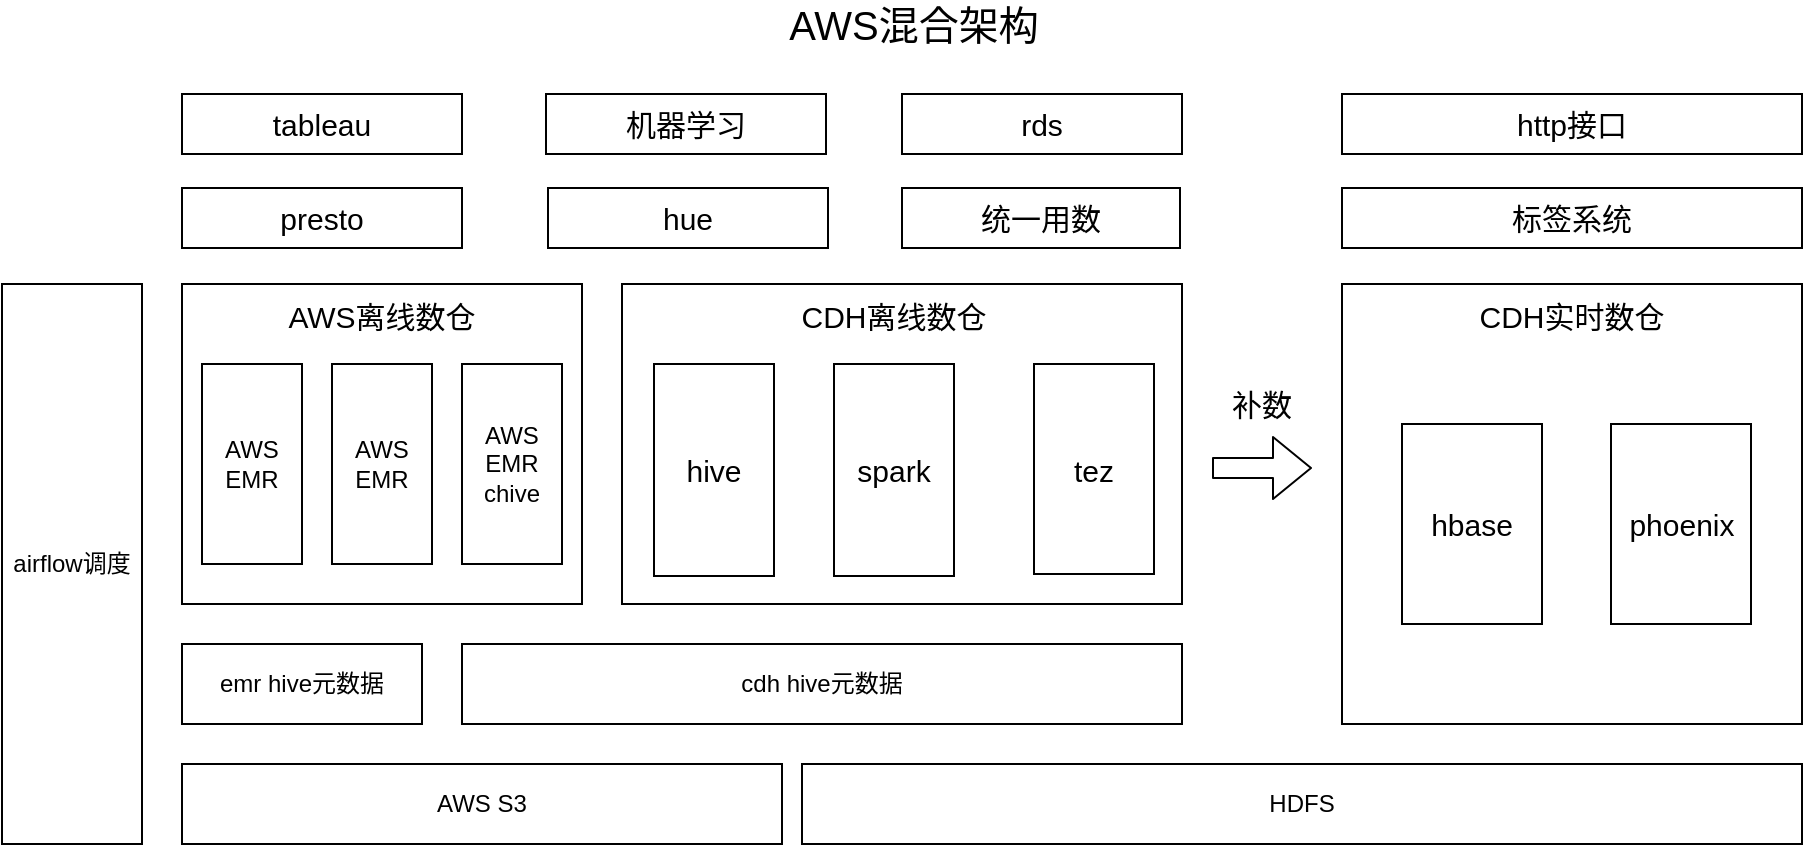 <mxfile version="14.0.4" type="github">
  <diagram id="bIFuc6_pQIDev2zaLWd9" name="Page-1">
    <mxGraphModel dx="1773" dy="458" grid="1" gridSize="10" guides="1" tooltips="1" connect="1" arrows="1" fold="1" page="1" pageScale="1" pageWidth="827" pageHeight="1169" math="0" shadow="0">
      <root>
        <mxCell id="0" />
        <mxCell id="1" parent="0" />
        <mxCell id="9vZHtkDLG-em7Fjse6H4-5" value="" style="rounded=0;whiteSpace=wrap;html=1;" vertex="1" parent="1">
          <mxGeometry x="-30" y="210" width="200" height="160" as="geometry" />
        </mxCell>
        <mxCell id="MVyQ48nf2JYBs-kyZYLc-1" value="HDFS" style="rounded=0;whiteSpace=wrap;html=1;" parent="1" vertex="1">
          <mxGeometry x="280" y="450" width="500" height="40" as="geometry" />
        </mxCell>
        <mxCell id="MVyQ48nf2JYBs-kyZYLc-5" value="" style="rounded=0;whiteSpace=wrap;html=1;" parent="1" vertex="1">
          <mxGeometry x="550" y="210" width="230" height="220" as="geometry" />
        </mxCell>
        <mxCell id="MVyQ48nf2JYBs-kyZYLc-6" value="" style="rounded=0;whiteSpace=wrap;html=1;" parent="1" vertex="1">
          <mxGeometry x="190" y="210" width="280" height="160" as="geometry" />
        </mxCell>
        <mxCell id="MVyQ48nf2JYBs-kyZYLc-9" value="AWS混合架构" style="text;html=1;strokeColor=none;fillColor=none;align=center;verticalAlign=middle;whiteSpace=wrap;rounded=0;fontSize=20;" parent="1" vertex="1">
          <mxGeometry x="266" y="70" width="140" height="20" as="geometry" />
        </mxCell>
        <mxCell id="MVyQ48nf2JYBs-kyZYLc-11" value="" style="shape=flexArrow;endArrow=classic;html=1;fontSize=20;" parent="1" edge="1">
          <mxGeometry width="50" height="50" relative="1" as="geometry">
            <mxPoint x="485" y="302" as="sourcePoint" />
            <mxPoint x="535" y="302" as="targetPoint" />
          </mxGeometry>
        </mxCell>
        <mxCell id="MVyQ48nf2JYBs-kyZYLc-12" value="补数" style="text;html=1;strokeColor=none;fillColor=none;align=center;verticalAlign=middle;whiteSpace=wrap;rounded=0;fontSize=15;" parent="1" vertex="1">
          <mxGeometry x="490" y="260" width="40" height="20" as="geometry" />
        </mxCell>
        <mxCell id="MVyQ48nf2JYBs-kyZYLc-13" value="hive" style="rounded=0;whiteSpace=wrap;html=1;fontSize=15;" parent="1" vertex="1">
          <mxGeometry x="206" y="250" width="60" height="106" as="geometry" />
        </mxCell>
        <mxCell id="MVyQ48nf2JYBs-kyZYLc-14" value="presto" style="rounded=0;whiteSpace=wrap;html=1;fontSize=15;" parent="1" vertex="1">
          <mxGeometry x="-30" y="162" width="140" height="30" as="geometry" />
        </mxCell>
        <mxCell id="MVyQ48nf2JYBs-kyZYLc-15" value="spark" style="rounded=0;whiteSpace=wrap;html=1;fontSize=15;" parent="1" vertex="1">
          <mxGeometry x="296" y="250" width="60" height="106" as="geometry" />
        </mxCell>
        <mxCell id="MVyQ48nf2JYBs-kyZYLc-16" value="tez" style="rounded=0;whiteSpace=wrap;html=1;fontSize=15;" parent="1" vertex="1">
          <mxGeometry x="396" y="250" width="60" height="105" as="geometry" />
        </mxCell>
        <mxCell id="MVyQ48nf2JYBs-kyZYLc-17" value="统一用数" style="rounded=0;whiteSpace=wrap;html=1;fontSize=15;" parent="1" vertex="1">
          <mxGeometry x="330" y="162" width="139" height="30" as="geometry" />
        </mxCell>
        <mxCell id="MVyQ48nf2JYBs-kyZYLc-19" value="标签系统" style="rounded=0;whiteSpace=wrap;html=1;fontSize=15;" parent="1" vertex="1">
          <mxGeometry x="550" y="162" width="230" height="30" as="geometry" />
        </mxCell>
        <mxCell id="MVyQ48nf2JYBs-kyZYLc-20" value="rds" style="rounded=0;whiteSpace=wrap;html=1;fontSize=15;" parent="1" vertex="1">
          <mxGeometry x="330" y="115" width="140" height="30" as="geometry" />
        </mxCell>
        <mxCell id="MVyQ48nf2JYBs-kyZYLc-21" value="tableau" style="rounded=0;whiteSpace=wrap;html=1;fontSize=15;" parent="1" vertex="1">
          <mxGeometry x="-30" y="115" width="140" height="30" as="geometry" />
        </mxCell>
        <mxCell id="MVyQ48nf2JYBs-kyZYLc-22" value="hbase" style="rounded=0;whiteSpace=wrap;html=1;fontSize=15;" parent="1" vertex="1">
          <mxGeometry x="580" y="280" width="70" height="100" as="geometry" />
        </mxCell>
        <mxCell id="MVyQ48nf2JYBs-kyZYLc-23" value="phoenix" style="rounded=0;whiteSpace=wrap;html=1;fontSize=15;" parent="1" vertex="1">
          <mxGeometry x="684.5" y="280" width="70" height="100" as="geometry" />
        </mxCell>
        <mxCell id="MVyQ48nf2JYBs-kyZYLc-24" value="airflow调度" style="rounded=0;whiteSpace=wrap;html=1;" parent="1" vertex="1">
          <mxGeometry x="-120" y="210" width="70" height="280" as="geometry" />
        </mxCell>
        <mxCell id="MVyQ48nf2JYBs-kyZYLc-25" value="AWS S3" style="rounded=0;whiteSpace=wrap;html=1;" parent="1" vertex="1">
          <mxGeometry x="-30" y="450" width="300" height="40" as="geometry" />
        </mxCell>
        <mxCell id="MVyQ48nf2JYBs-kyZYLc-26" value="CDH离线数仓" style="text;html=1;strokeColor=none;fillColor=none;align=center;verticalAlign=middle;whiteSpace=wrap;rounded=0;fontSize=15;" parent="1" vertex="1">
          <mxGeometry x="270" y="216" width="112" height="20" as="geometry" />
        </mxCell>
        <mxCell id="MVyQ48nf2JYBs-kyZYLc-28" value="CDH实时数仓" style="text;html=1;strokeColor=none;fillColor=none;align=center;verticalAlign=middle;whiteSpace=wrap;rounded=0;fontSize=15;" parent="1" vertex="1">
          <mxGeometry x="615" y="216" width="100" height="20" as="geometry" />
        </mxCell>
        <mxCell id="MVyQ48nf2JYBs-kyZYLc-31" value="http接口" style="rounded=0;whiteSpace=wrap;html=1;fontSize=15;" parent="1" vertex="1">
          <mxGeometry x="550" y="115" width="230" height="30" as="geometry" />
        </mxCell>
        <mxCell id="MVyQ48nf2JYBs-kyZYLc-39" value="cdh hive元数据" style="rounded=0;whiteSpace=wrap;html=1;" parent="1" vertex="1">
          <mxGeometry x="110" y="390" width="360" height="40" as="geometry" />
        </mxCell>
        <mxCell id="9vZHtkDLG-em7Fjse6H4-1" value="AWS EMR" style="rounded=0;whiteSpace=wrap;html=1;" vertex="1" parent="1">
          <mxGeometry x="45" y="250" width="50" height="100" as="geometry" />
        </mxCell>
        <mxCell id="9vZHtkDLG-em7Fjse6H4-2" value="AWS EMR&lt;br&gt;chive" style="rounded=0;whiteSpace=wrap;html=1;" vertex="1" parent="1">
          <mxGeometry x="110" y="250" width="50" height="100" as="geometry" />
        </mxCell>
        <mxCell id="9vZHtkDLG-em7Fjse6H4-3" value="emr hive元数据" style="rounded=0;whiteSpace=wrap;html=1;" vertex="1" parent="1">
          <mxGeometry x="-30" y="390" width="120" height="40" as="geometry" />
        </mxCell>
        <mxCell id="9vZHtkDLG-em7Fjse6H4-4" value="AWS EMR" style="rounded=0;whiteSpace=wrap;html=1;" vertex="1" parent="1">
          <mxGeometry x="-20" y="250" width="50" height="100" as="geometry" />
        </mxCell>
        <mxCell id="9vZHtkDLG-em7Fjse6H4-6" value="AWS离线数仓" style="text;html=1;strokeColor=none;fillColor=none;align=center;verticalAlign=middle;whiteSpace=wrap;rounded=0;fontSize=15;" vertex="1" parent="1">
          <mxGeometry x="14" y="216" width="112" height="20" as="geometry" />
        </mxCell>
        <mxCell id="9vZHtkDLG-em7Fjse6H4-7" value="机器学习" style="rounded=0;whiteSpace=wrap;html=1;fontSize=15;" vertex="1" parent="1">
          <mxGeometry x="152" y="115" width="140" height="30" as="geometry" />
        </mxCell>
        <mxCell id="9vZHtkDLG-em7Fjse6H4-8" value="hue" style="rounded=0;whiteSpace=wrap;html=1;fontSize=15;" vertex="1" parent="1">
          <mxGeometry x="153" y="162" width="140" height="30" as="geometry" />
        </mxCell>
      </root>
    </mxGraphModel>
  </diagram>
</mxfile>
